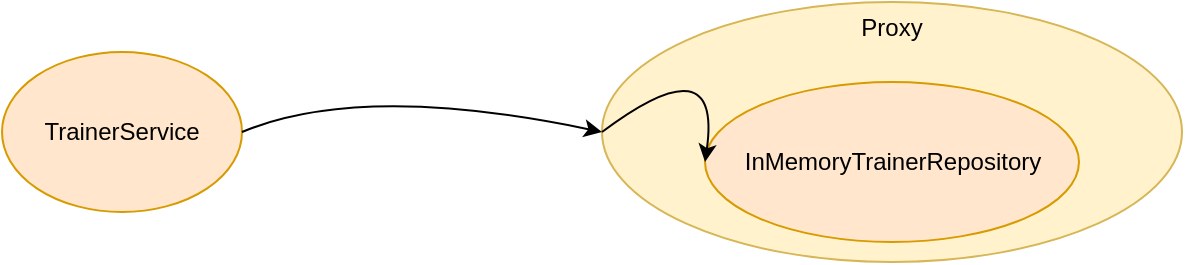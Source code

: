 <mxfile version="12.5.5" type="device"><diagram id="XKlJ-eqlzRwBTYgmphUh" name="Page-1"><mxGraphModel dx="1422" dy="883" grid="1" gridSize="10" guides="1" tooltips="1" connect="1" arrows="1" fold="1" page="1" pageScale="1" pageWidth="827" pageHeight="1169" math="0" shadow="0"><root><mxCell id="0"/><mxCell id="1" parent="0"/><mxCell id="5LO7hjsh6J_cpaVyHv3o-2" value="Proxy" style="ellipse;whiteSpace=wrap;html=1;labelPosition=center;verticalLabelPosition=top;align=center;verticalAlign=bottom;spacingTop=0;spacing=-20;fillColor=#fff2cc;strokeColor=#d6b656;" vertex="1" parent="1"><mxGeometry x="330" y="80" width="290" height="130" as="geometry"/></mxCell><mxCell id="5LO7hjsh6J_cpaVyHv3o-1" value="InMemoryTrainerRepository" style="ellipse;whiteSpace=wrap;html=1;fillColor=#ffe6cc;strokeColor=#d79b00;" vertex="1" parent="1"><mxGeometry x="381.5" y="120" width="187" height="80" as="geometry"/></mxCell><mxCell id="5LO7hjsh6J_cpaVyHv3o-3" value="&lt;div&gt;TrainerService&lt;/div&gt;" style="ellipse;whiteSpace=wrap;html=1;fillColor=#ffe6cc;strokeColor=#d79b00;" vertex="1" parent="1"><mxGeometry x="30" y="105" width="120" height="80" as="geometry"/></mxCell><mxCell id="5LO7hjsh6J_cpaVyHv3o-5" value="" style="curved=1;endArrow=classic;html=1;entryX=0;entryY=0.5;entryDx=0;entryDy=0;exitX=1;exitY=0.5;exitDx=0;exitDy=0;" edge="1" parent="1" source="5LO7hjsh6J_cpaVyHv3o-3" target="5LO7hjsh6J_cpaVyHv3o-2"><mxGeometry width="50" height="50" relative="1" as="geometry"><mxPoint x="40" y="280" as="sourcePoint"/><mxPoint x="90" y="230" as="targetPoint"/><Array as="points"><mxPoint x="210" y="120"/></Array></mxGeometry></mxCell><mxCell id="5LO7hjsh6J_cpaVyHv3o-6" value="" style="curved=1;endArrow=classic;html=1;entryX=0;entryY=0.5;entryDx=0;entryDy=0;exitX=0;exitY=0.5;exitDx=0;exitDy=0;" edge="1" parent="1" source="5LO7hjsh6J_cpaVyHv3o-2" target="5LO7hjsh6J_cpaVyHv3o-1"><mxGeometry width="50" height="50" relative="1" as="geometry"><mxPoint x="160" y="155" as="sourcePoint"/><mxPoint x="340" y="155" as="targetPoint"/><Array as="points"><mxPoint x="390" y="100"/></Array></mxGeometry></mxCell></root></mxGraphModel></diagram></mxfile>
